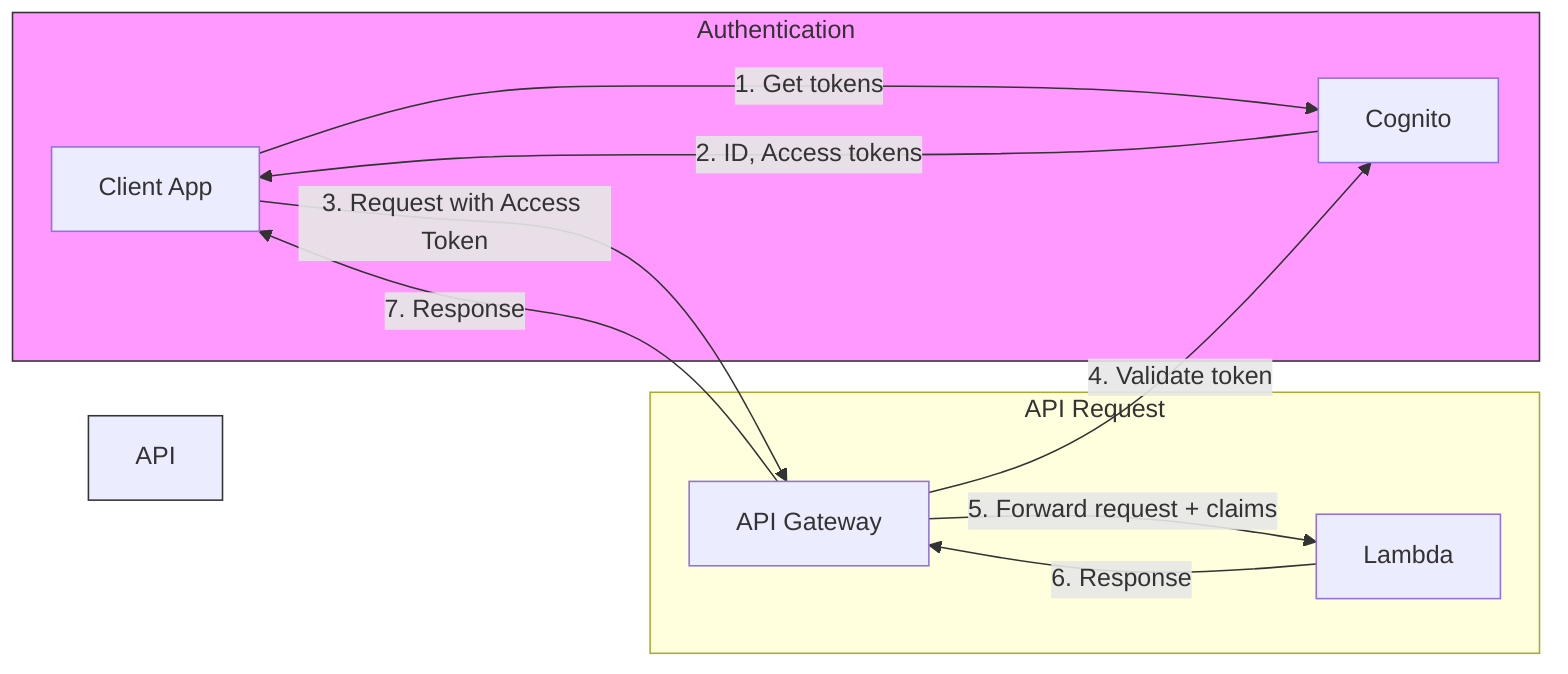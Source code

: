flowchart LR
    Client[Client App]
    Gateway[API Gateway]
    Cognito[Cognito]
    Lambda[Lambda]
    
    subgraph Authentication
        Client -->|1. Get tokens| Cognito
        Cognito -->|2. ID, Access tokens| Client
    end
    
    subgraph API Request
        Client -->|3. Request with Access Token| Gateway
        Gateway -->|4. Validate token| Cognito
        Gateway -->|5. Forward request + claims| Lambda
        Lambda -->|6. Response| Gateway
        Gateway -->|7. Response| Client
    end

    style Authentication fill:#f9f,stroke:#333
    style API Request fill:#bbf,stroke:#333
